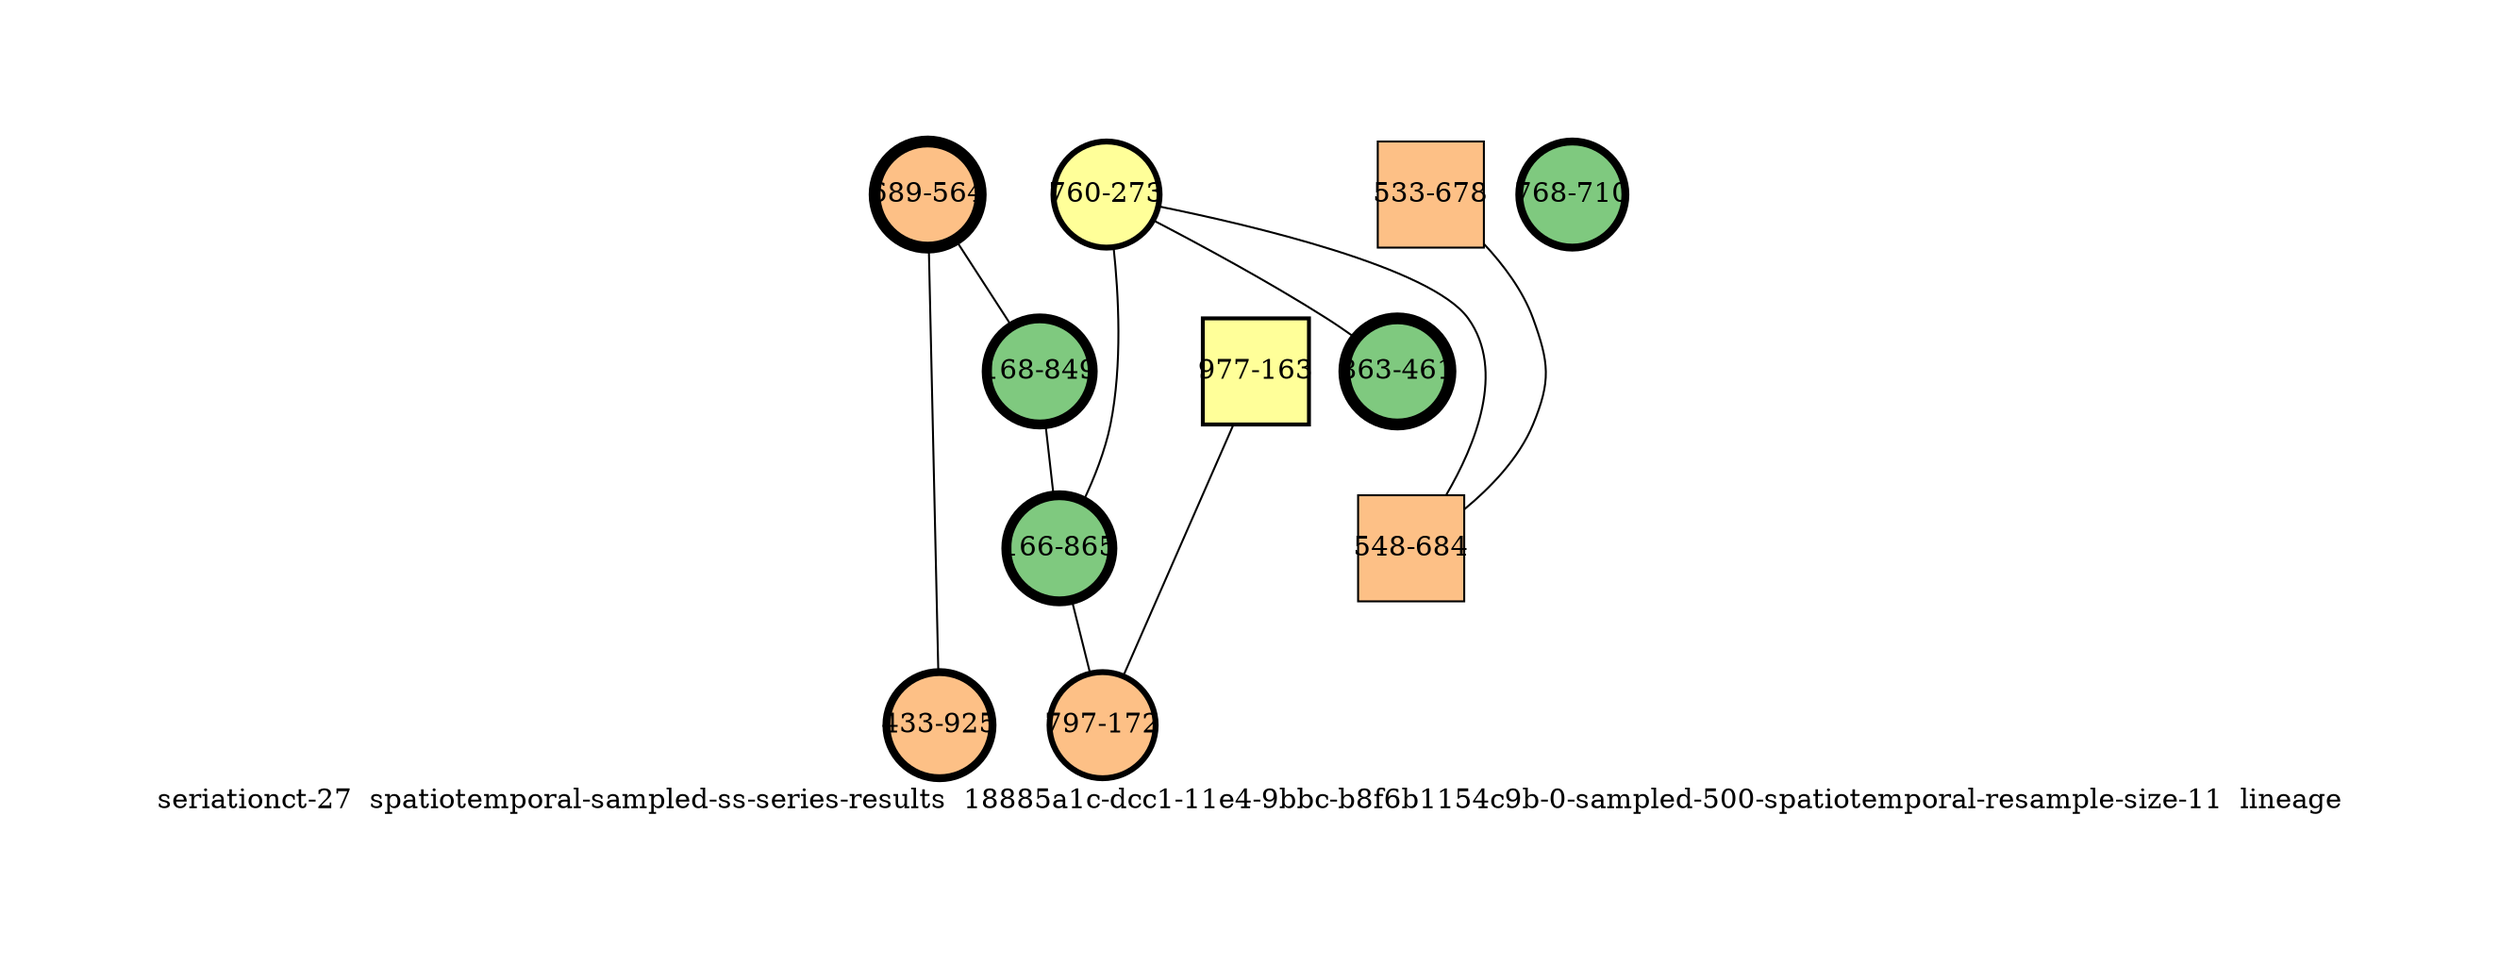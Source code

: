 strict graph "seriationct-27  spatiotemporal-sampled-ss-series-results  18885a1c-dcc1-11e4-9bbc-b8f6b1154c9b-0-sampled-500-spatiotemporal-resample-size-11  lineage" {
labelloc=b;
ratio=auto;
pad="1.0";
label="seriationct-27  spatiotemporal-sampled-ss-series-results  18885a1c-dcc1-11e4-9bbc-b8f6b1154c9b-0-sampled-500-spatiotemporal-resample-size-11  lineage";
node [width="0.75", style=filled, fixedsize=true, height="0.75", shape=circle, label=""];
0 [xCoordinate="564.0", appears_in_slice=6, yCoordinate="689.0", colorscheme=accent6, lineage_id=0, short_label="689-564", label="689-564", shape=circle, cluster_id=2, fillcolor=3, size="500.0", id=0, penwidth="6.0"];
1 [xCoordinate="925.0", appears_in_slice=4, yCoordinate="433.0", colorscheme=accent6, lineage_id=0, short_label="433-925", label="433-925", shape=circle, cluster_id=2, fillcolor=3, size="500.0", id=1, penwidth="4.0"];
2 [xCoordinate="849.0", appears_in_slice=5, yCoordinate="168.0", colorscheme=accent6, lineage_id=0, short_label="168-849", label="168-849", shape=circle, cluster_id=0, fillcolor=1, size="500.0", id=2, penwidth="5.0"];
3 [xCoordinate="163.0", appears_in_slice=2, yCoordinate="977.0", colorscheme=accent6, lineage_id=1, short_label="977-163", label="977-163", shape=square, cluster_id=3, fillcolor=4, size="500.0", id=9, penwidth="2.0"];
4 [xCoordinate="273.0", appears_in_slice=3, yCoordinate="760.0", colorscheme=accent6, lineage_id=0, short_label="760-273", label="760-273", shape=circle, cluster_id=3, fillcolor=4, size="500.0", id=3, penwidth="3.0"];
5 [xCoordinate="865.0", appears_in_slice=5, yCoordinate="166.0", colorscheme=accent6, lineage_id=0, short_label="166-865", label="166-865", shape=circle, cluster_id=0, fillcolor=1, size="500.0", id=4, penwidth="5.0"];
6 [xCoordinate="461.0", appears_in_slice=6, yCoordinate="863.0", colorscheme=accent6, lineage_id=0, short_label="863-461", label="863-461", shape=circle, cluster_id=0, fillcolor=1, size="500.0", id=6, penwidth="6.0"];
7 [xCoordinate="678.0", appears_in_slice=1, yCoordinate="533.0", colorscheme=accent6, lineage_id=1, short_label="533-678", label="533-678", shape=square, cluster_id=2, fillcolor=3, size="500.0", id=7, penwidth="1.0"];
8 [xCoordinate="172.0", appears_in_slice=3, yCoordinate="797.0", colorscheme=accent6, lineage_id=0, short_label="797-172", label="797-172", shape=circle, cluster_id=2, fillcolor=3, size="500.0", id=8, penwidth="3.0"];
9 [xCoordinate="684.0", appears_in_slice=1, yCoordinate="548.0", colorscheme=accent6, lineage_id=1, short_label="548-684", label="548-684", shape=square, cluster_id=2, fillcolor=3, size="500.0", id=5, penwidth="1.0"];
10 [xCoordinate="710.0", appears_in_slice=4, yCoordinate="768.0", colorscheme=accent6, lineage_id=0, short_label="768-710", label="768-710", shape=circle, cluster_id=0, fillcolor=1, size="500.0", id=10, penwidth="4.0"];
0 -- 1  [inverseweight="1.23589851289", weight="0.809127925609"];
0 -- 2  [inverseweight="1.63327193072", weight="0.612267915214"];
2 -- 5  [inverseweight="14.4821111591", weight="0.0690507060065"];
3 -- 8  [inverseweight="1.58794986243", weight="0.629742804643"];
4 -- 9  [inverseweight="1.43157797786", weight="0.69852988483"];
4 -- 5  [inverseweight="1.45722439262", weight="0.686236110971"];
4 -- 6  [inverseweight="1.4595818605", weight="0.685127725318"];
5 -- 8  [inverseweight="1.41604995387", weight="0.706189776193"];
7 -- 9  [inverseweight="18.1369062528", weight="0.0551361950084"];
}
